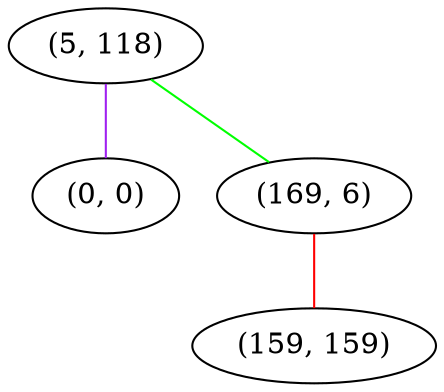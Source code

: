 graph "" {
"(5, 118)";
"(0, 0)";
"(169, 6)";
"(159, 159)";
"(5, 118)" -- "(0, 0)"  [color=purple, key=0, weight=4];
"(5, 118)" -- "(169, 6)"  [color=green, key=0, weight=2];
"(169, 6)" -- "(159, 159)"  [color=red, key=0, weight=1];
}
